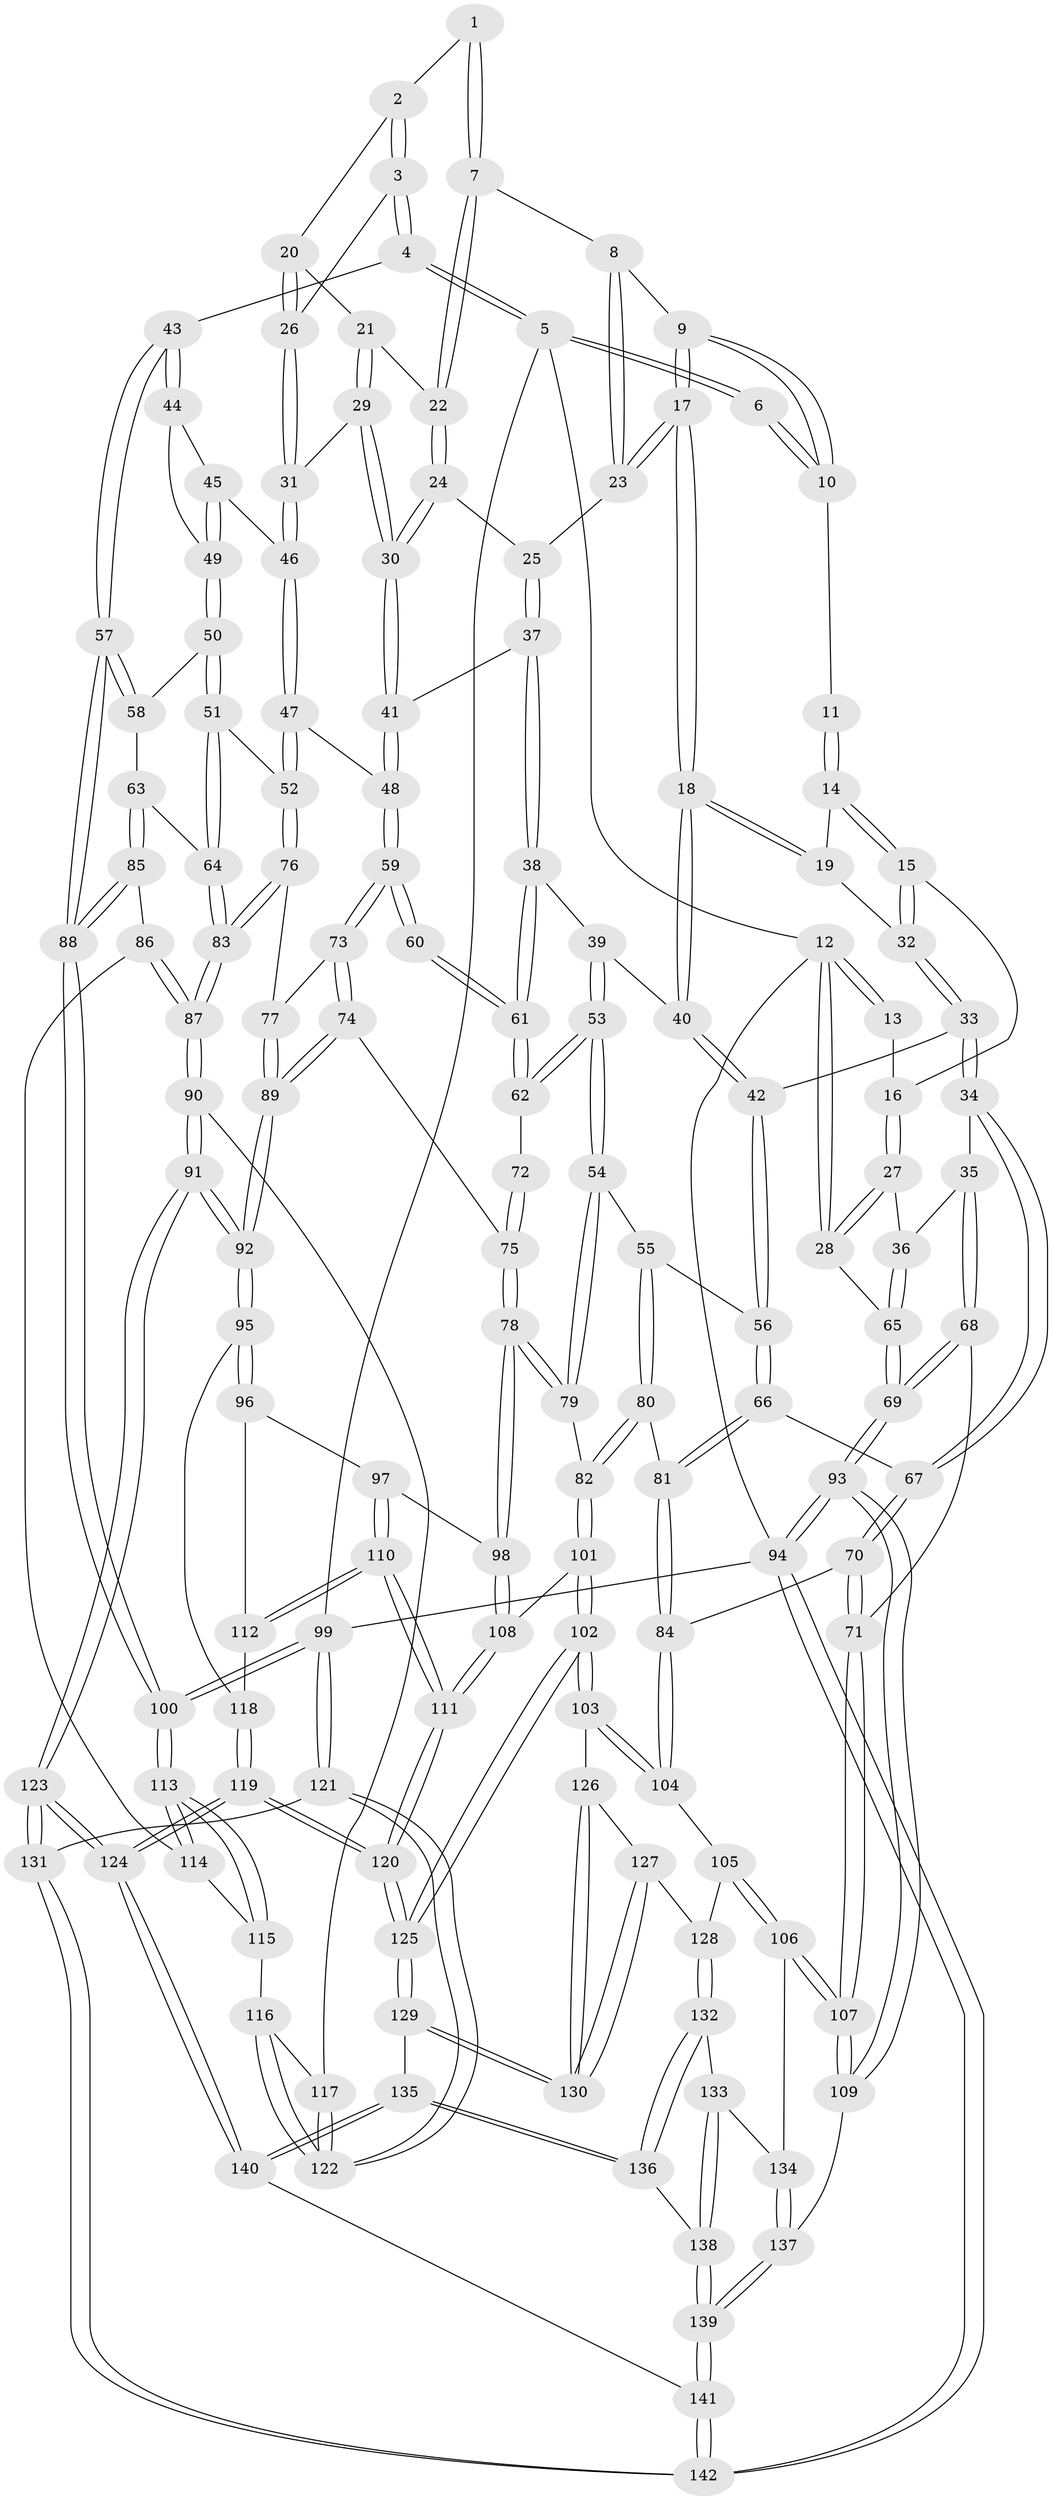 // Generated by graph-tools (version 1.1) at 2025/02/03/09/25 05:02:12]
// undirected, 142 vertices, 352 edges
graph export_dot {
graph [start="1"]
  node [color=gray90,style=filled];
  1 [pos="+0.8352294282831478+0"];
  2 [pos="+0.8539917902977301+0.022450426587539304"];
  3 [pos="+1+0.14401017801338317"];
  4 [pos="+1+0.06518699484281977"];
  5 [pos="+1+0"];
  6 [pos="+0.8275327814258626+0"];
  7 [pos="+0.7416390431838032+0.09816534245628221"];
  8 [pos="+0.6390753467149944+0.034765521873517995"];
  9 [pos="+0.5914327585444552+0"];
  10 [pos="+0.5795221706401251+0"];
  11 [pos="+0.361931943720867+0"];
  12 [pos="+0+0"];
  13 [pos="+0.07821696931637608+0"];
  14 [pos="+0.33936882593022344+0"];
  15 [pos="+0.14454308703512492+0.11649803074744268"];
  16 [pos="+0.1231048298092928+0.10523505870783925"];
  17 [pos="+0.4649646599926406+0.18188587517994767"];
  18 [pos="+0.4255317666617833+0.20468802149959053"];
  19 [pos="+0.3559688341608965+0.10185378869688351"];
  20 [pos="+0.8397848163503312+0.1172554058312786"];
  21 [pos="+0.7725837453561821+0.13449099780197635"];
  22 [pos="+0.7611406205270177+0.1288938419018585"];
  23 [pos="+0.6096803167583987+0.16857144550153208"];
  24 [pos="+0.7019012902167698+0.1741516492146559"];
  25 [pos="+0.6121729243466971+0.17152279116721458"];
  26 [pos="+0.9590701990638465+0.1910633388014333"];
  27 [pos="+0+0.12246539864130689"];
  28 [pos="+0+0.04890938185148109"];
  29 [pos="+0.7911396523407102+0.2447209603205698"];
  30 [pos="+0.7347591512566574+0.3046380508803078"];
  31 [pos="+0.9262625909831929+0.23176115676200765"];
  32 [pos="+0.18098202271756408+0.1702005759175874"];
  33 [pos="+0.18647832319330798+0.3407722462106263"];
  34 [pos="+0.17094361263087943+0.34803218196416535"];
  35 [pos="+0.1479093266161091+0.35413356386678196"];
  36 [pos="+0.1312564222373601+0.3503493985204668"];
  37 [pos="+0.6485292618693352+0.32394969168631255"];
  38 [pos="+0.6128402261431334+0.34432406598565257"];
  39 [pos="+0.46256261611983307+0.2757127961067083"];
  40 [pos="+0.4228190409279435+0.22015965240059257"];
  41 [pos="+0.7228075818872379+0.3258877347421853"];
  42 [pos="+0.22903669813540023+0.34771027585986236"];
  43 [pos="+1+0.3802618318384793"];
  44 [pos="+1+0.34971339064926865"];
  45 [pos="+0.93402343937876+0.29466785964038"];
  46 [pos="+0.9219448971409474+0.27076483397949713"];
  47 [pos="+0.8087064660791102+0.4160514504970173"];
  48 [pos="+0.7867824063467675+0.3998036798583643"];
  49 [pos="+0.9488382947320022+0.3747554099678438"];
  50 [pos="+0.9386550408350156+0.40754680692448897"];
  51 [pos="+0.8438798838508869+0.4538555129880908"];
  52 [pos="+0.8243197127175526+0.44223048598407944"];
  53 [pos="+0.4370842449439096+0.4474457485775897"];
  54 [pos="+0.4072716804036414+0.4656502954986408"];
  55 [pos="+0.38376350980713686+0.463984927734825"];
  56 [pos="+0.29907298969238405+0.4233527060627371"];
  57 [pos="+1+0.4701804404252084"];
  58 [pos="+1+0.43257249305810236"];
  59 [pos="+0.6288980166096317+0.5001200998112353"];
  60 [pos="+0.6089445267993792+0.46194464053387124"];
  61 [pos="+0.5998416486501482+0.381460192006004"];
  62 [pos="+0.44425593490317683+0.4478132127497138"];
  63 [pos="+0.8928686531109531+0.5061582309706877"];
  64 [pos="+0.8585795537951614+0.47803165983625023"];
  65 [pos="+0+0.34776455987005694"];
  66 [pos="+0.2677018769724263+0.5341836317726953"];
  67 [pos="+0.2023764524794893+0.5419542438587968"];
  68 [pos="+0.0803196857786124+0.5306132861824459"];
  69 [pos="+0+0.5089806842006477"];
  70 [pos="+0.1792944207543985+0.5828221951533864"];
  71 [pos="+0.10999997173419851+0.6083056709050199"];
  72 [pos="+0.5136961493755399+0.4887242979409225"];
  73 [pos="+0.6292580605534727+0.502345051108483"];
  74 [pos="+0.5770093574390518+0.5698405668367051"];
  75 [pos="+0.5432600397473917+0.5788561154628259"];
  76 [pos="+0.7240253879292771+0.5480413271385364"];
  77 [pos="+0.7088697650418783+0.550723696609986"];
  78 [pos="+0.49643942393380924+0.6159565197821696"];
  79 [pos="+0.4588643205996377+0.6019460277892904"];
  80 [pos="+0.3189201081431323+0.6139393895954649"];
  81 [pos="+0.2957206432134939+0.6180121531887732"];
  82 [pos="+0.38380275623641286+0.637086790485985"];
  83 [pos="+0.8037818314341019+0.6388707795881792"];
  84 [pos="+0.2889502715382008+0.6234685782293451"];
  85 [pos="+0.9763713436387581+0.5873436971781318"];
  86 [pos="+0.910953781448905+0.6471071065719376"];
  87 [pos="+0.8078297034862902+0.6554950588279344"];
  88 [pos="+1+0.5918764534877176"];
  89 [pos="+0.6618518478574887+0.6570235874440833"];
  90 [pos="+0.7636359415890968+0.718406510733308"];
  91 [pos="+0.7116770383074704+0.7409964347072538"];
  92 [pos="+0.6674314664159875+0.6950913867655814"];
  93 [pos="+0+0.8400344689717575"];
  94 [pos="+0+1"];
  95 [pos="+0.6635280180347907+0.6951624760139542"];
  96 [pos="+0.5687983778431664+0.6801859506036984"];
  97 [pos="+0.5447959651704823+0.6661467601572432"];
  98 [pos="+0.49710941705911826+0.618161147851978"];
  99 [pos="+1+1"];
  100 [pos="+1+0.9907778210796346"];
  101 [pos="+0.38837279382585066+0.7327601720049993"];
  102 [pos="+0.3805082477012739+0.7462696078822811"];
  103 [pos="+0.36901436618518296+0.7458169430237133"];
  104 [pos="+0.252213974841249+0.7109068090421824"];
  105 [pos="+0.2500232558308024+0.712500463341885"];
  106 [pos="+0.12591548670731703+0.7211084316591997"];
  107 [pos="+0.08501163654764023+0.7060788283246282"];
  108 [pos="+0.4711001144393591+0.7134402767598367"];
  109 [pos="+0+0.7768857254289386"];
  110 [pos="+0.513497181469144+0.7533411369398485"];
  111 [pos="+0.5061674533081094+0.7599900058482891"];
  112 [pos="+0.5516339709256769+0.7341848351352946"];
  113 [pos="+1+0.9023951895941398"];
  114 [pos="+0.9158094337321137+0.6860665749484421"];
  115 [pos="+0.9094440990860521+0.7283859426411408"];
  116 [pos="+0.9000850240879763+0.7405366698327432"];
  117 [pos="+0.7980256300716008+0.7383305731213122"];
  118 [pos="+0.573998683562476+0.7427105183467829"];
  119 [pos="+0.5726030504192964+1"];
  120 [pos="+0.5082096523318941+0.956817051642303"];
  121 [pos="+1+1"];
  122 [pos="+0.9012315073418282+0.8552871103356819"];
  123 [pos="+0.6195545197288814+1"];
  124 [pos="+0.5918932659552737+1"];
  125 [pos="+0.4390895071768042+0.9029425370083625"];
  126 [pos="+0.35442303263995834+0.75891366138554"];
  127 [pos="+0.28576171298952335+0.7996209826736432"];
  128 [pos="+0.26650940737361134+0.7909527640761049"];
  129 [pos="+0.3571268769388416+0.8847715061252956"];
  130 [pos="+0.30813565398333265+0.8161999873587262"];
  131 [pos="+0.6295353541821676+1"];
  132 [pos="+0.2586301412507089+0.8041036914839439"];
  133 [pos="+0.20058730543553213+0.81878712526599"];
  134 [pos="+0.1523197206483126+0.771798819260946"];
  135 [pos="+0.32522504800927077+0.888704263241504"];
  136 [pos="+0.2552459603589772+0.8538836460004657"];
  137 [pos="+0.15725291369543698+0.8862632879344106"];
  138 [pos="+0.2095454138205221+0.8764111542553018"];
  139 [pos="+0.182706649772458+0.9185903728237119"];
  140 [pos="+0.22830035377293814+0.9540981719011877"];
  141 [pos="+0.18436753094359618+0.9650149203577743"];
  142 [pos="+0+1"];
  1 -- 2;
  1 -- 7;
  1 -- 7;
  2 -- 3;
  2 -- 3;
  2 -- 20;
  3 -- 4;
  3 -- 4;
  3 -- 26;
  4 -- 5;
  4 -- 5;
  4 -- 43;
  5 -- 6;
  5 -- 6;
  5 -- 12;
  5 -- 99;
  6 -- 10;
  6 -- 10;
  7 -- 8;
  7 -- 22;
  7 -- 22;
  8 -- 9;
  8 -- 23;
  8 -- 23;
  9 -- 10;
  9 -- 10;
  9 -- 17;
  9 -- 17;
  10 -- 11;
  11 -- 14;
  11 -- 14;
  12 -- 13;
  12 -- 13;
  12 -- 28;
  12 -- 28;
  12 -- 94;
  13 -- 16;
  14 -- 15;
  14 -- 15;
  14 -- 19;
  15 -- 16;
  15 -- 32;
  15 -- 32;
  16 -- 27;
  16 -- 27;
  17 -- 18;
  17 -- 18;
  17 -- 23;
  17 -- 23;
  18 -- 19;
  18 -- 19;
  18 -- 40;
  18 -- 40;
  19 -- 32;
  20 -- 21;
  20 -- 26;
  20 -- 26;
  21 -- 22;
  21 -- 29;
  21 -- 29;
  22 -- 24;
  22 -- 24;
  23 -- 25;
  24 -- 25;
  24 -- 30;
  24 -- 30;
  25 -- 37;
  25 -- 37;
  26 -- 31;
  26 -- 31;
  27 -- 28;
  27 -- 28;
  27 -- 36;
  28 -- 65;
  29 -- 30;
  29 -- 30;
  29 -- 31;
  30 -- 41;
  30 -- 41;
  31 -- 46;
  31 -- 46;
  32 -- 33;
  32 -- 33;
  33 -- 34;
  33 -- 34;
  33 -- 42;
  34 -- 35;
  34 -- 67;
  34 -- 67;
  35 -- 36;
  35 -- 68;
  35 -- 68;
  36 -- 65;
  36 -- 65;
  37 -- 38;
  37 -- 38;
  37 -- 41;
  38 -- 39;
  38 -- 61;
  38 -- 61;
  39 -- 40;
  39 -- 53;
  39 -- 53;
  40 -- 42;
  40 -- 42;
  41 -- 48;
  41 -- 48;
  42 -- 56;
  42 -- 56;
  43 -- 44;
  43 -- 44;
  43 -- 57;
  43 -- 57;
  44 -- 45;
  44 -- 49;
  45 -- 46;
  45 -- 49;
  45 -- 49;
  46 -- 47;
  46 -- 47;
  47 -- 48;
  47 -- 52;
  47 -- 52;
  48 -- 59;
  48 -- 59;
  49 -- 50;
  49 -- 50;
  50 -- 51;
  50 -- 51;
  50 -- 58;
  51 -- 52;
  51 -- 64;
  51 -- 64;
  52 -- 76;
  52 -- 76;
  53 -- 54;
  53 -- 54;
  53 -- 62;
  53 -- 62;
  54 -- 55;
  54 -- 79;
  54 -- 79;
  55 -- 56;
  55 -- 80;
  55 -- 80;
  56 -- 66;
  56 -- 66;
  57 -- 58;
  57 -- 58;
  57 -- 88;
  57 -- 88;
  58 -- 63;
  59 -- 60;
  59 -- 60;
  59 -- 73;
  59 -- 73;
  60 -- 61;
  60 -- 61;
  61 -- 62;
  61 -- 62;
  62 -- 72;
  63 -- 64;
  63 -- 85;
  63 -- 85;
  64 -- 83;
  64 -- 83;
  65 -- 69;
  65 -- 69;
  66 -- 67;
  66 -- 81;
  66 -- 81;
  67 -- 70;
  67 -- 70;
  68 -- 69;
  68 -- 69;
  68 -- 71;
  69 -- 93;
  69 -- 93;
  70 -- 71;
  70 -- 71;
  70 -- 84;
  71 -- 107;
  71 -- 107;
  72 -- 75;
  72 -- 75;
  73 -- 74;
  73 -- 74;
  73 -- 77;
  74 -- 75;
  74 -- 89;
  74 -- 89;
  75 -- 78;
  75 -- 78;
  76 -- 77;
  76 -- 83;
  76 -- 83;
  77 -- 89;
  77 -- 89;
  78 -- 79;
  78 -- 79;
  78 -- 98;
  78 -- 98;
  79 -- 82;
  80 -- 81;
  80 -- 82;
  80 -- 82;
  81 -- 84;
  81 -- 84;
  82 -- 101;
  82 -- 101;
  83 -- 87;
  83 -- 87;
  84 -- 104;
  84 -- 104;
  85 -- 86;
  85 -- 88;
  85 -- 88;
  86 -- 87;
  86 -- 87;
  86 -- 114;
  87 -- 90;
  87 -- 90;
  88 -- 100;
  88 -- 100;
  89 -- 92;
  89 -- 92;
  90 -- 91;
  90 -- 91;
  90 -- 117;
  91 -- 92;
  91 -- 92;
  91 -- 123;
  91 -- 123;
  92 -- 95;
  92 -- 95;
  93 -- 94;
  93 -- 94;
  93 -- 109;
  93 -- 109;
  94 -- 142;
  94 -- 142;
  94 -- 99;
  95 -- 96;
  95 -- 96;
  95 -- 118;
  96 -- 97;
  96 -- 112;
  97 -- 98;
  97 -- 110;
  97 -- 110;
  98 -- 108;
  98 -- 108;
  99 -- 100;
  99 -- 100;
  99 -- 121;
  99 -- 121;
  100 -- 113;
  100 -- 113;
  101 -- 102;
  101 -- 102;
  101 -- 108;
  102 -- 103;
  102 -- 103;
  102 -- 125;
  102 -- 125;
  103 -- 104;
  103 -- 104;
  103 -- 126;
  104 -- 105;
  105 -- 106;
  105 -- 106;
  105 -- 128;
  106 -- 107;
  106 -- 107;
  106 -- 134;
  107 -- 109;
  107 -- 109;
  108 -- 111;
  108 -- 111;
  109 -- 137;
  110 -- 111;
  110 -- 111;
  110 -- 112;
  110 -- 112;
  111 -- 120;
  111 -- 120;
  112 -- 118;
  113 -- 114;
  113 -- 114;
  113 -- 115;
  113 -- 115;
  114 -- 115;
  115 -- 116;
  116 -- 117;
  116 -- 122;
  116 -- 122;
  117 -- 122;
  117 -- 122;
  118 -- 119;
  118 -- 119;
  119 -- 120;
  119 -- 120;
  119 -- 124;
  119 -- 124;
  120 -- 125;
  120 -- 125;
  121 -- 122;
  121 -- 122;
  121 -- 131;
  123 -- 124;
  123 -- 124;
  123 -- 131;
  123 -- 131;
  124 -- 140;
  124 -- 140;
  125 -- 129;
  125 -- 129;
  126 -- 127;
  126 -- 130;
  126 -- 130;
  127 -- 128;
  127 -- 130;
  127 -- 130;
  128 -- 132;
  128 -- 132;
  129 -- 130;
  129 -- 130;
  129 -- 135;
  131 -- 142;
  131 -- 142;
  132 -- 133;
  132 -- 136;
  132 -- 136;
  133 -- 134;
  133 -- 138;
  133 -- 138;
  134 -- 137;
  134 -- 137;
  135 -- 136;
  135 -- 136;
  135 -- 140;
  135 -- 140;
  136 -- 138;
  137 -- 139;
  137 -- 139;
  138 -- 139;
  138 -- 139;
  139 -- 141;
  139 -- 141;
  140 -- 141;
  141 -- 142;
  141 -- 142;
}
